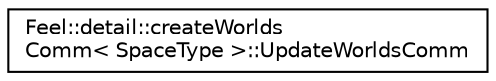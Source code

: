 digraph "Graphical Class Hierarchy"
{
 // LATEX_PDF_SIZE
  edge [fontname="Helvetica",fontsize="10",labelfontname="Helvetica",labelfontsize="10"];
  node [fontname="Helvetica",fontsize="10",shape=record];
  rankdir="LR";
  Node0 [label="Feel::detail::createWorlds\lComm\< SpaceType \>::UpdateWorldsComm",height=0.2,width=0.4,color="black", fillcolor="white", style="filled",URL="$structFeel_1_1detail_1_1createWorldsComm_1_1UpdateWorldsComm.html",tooltip=" "];
}
